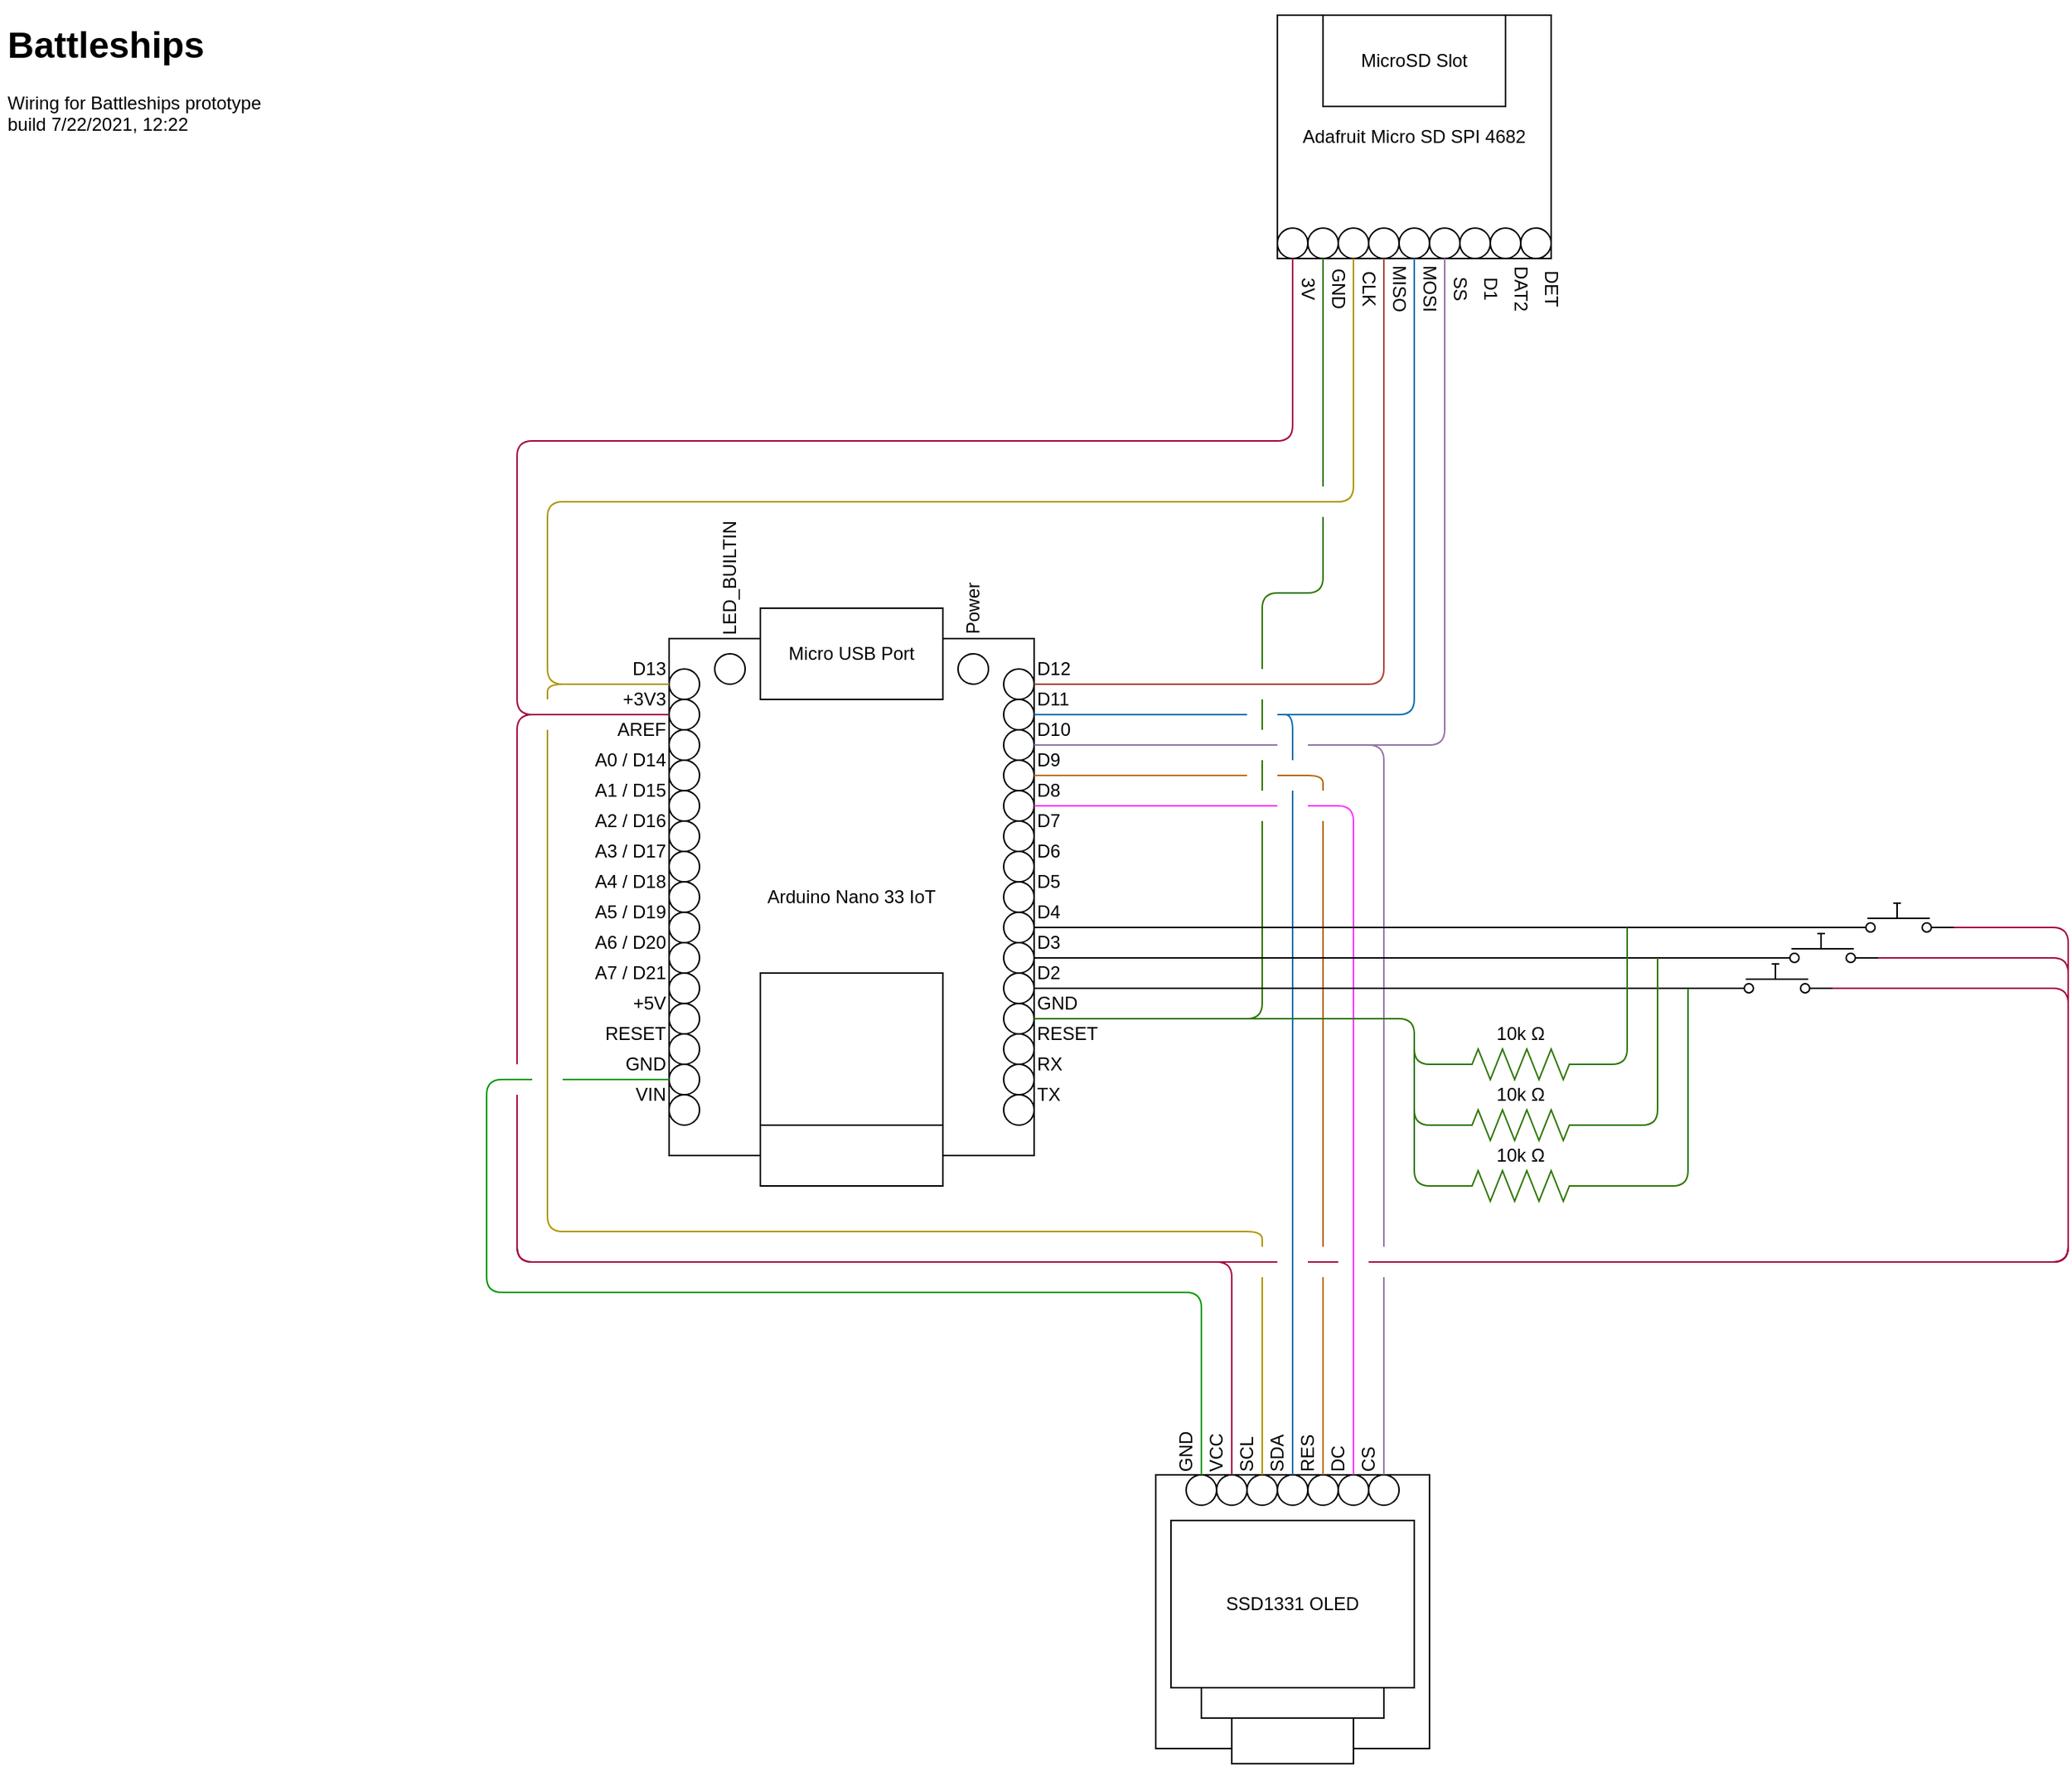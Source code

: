 <mxfile>
    <diagram id="_MnvUN-D74GrK0oXnusO" name="Page-1">
        <mxGraphModel dx="1454" dy="1358" grid="1" gridSize="10" guides="1" tooltips="1" connect="1" arrows="1" fold="1" page="0" pageScale="1" pageWidth="850" pageHeight="1100" math="0" shadow="0">
            <root>
                <mxCell id="0"/>
                <mxCell id="1" parent="0"/>
                <mxCell id="228" value="" style="rounded=0;whiteSpace=wrap;html=1;" parent="1" vertex="1">
                    <mxGeometry x="880" y="840" width="180" height="180" as="geometry"/>
                </mxCell>
                <mxCell id="374" value="" style="pointerEvents=1;verticalLabelPosition=bottom;shadow=0;dashed=0;align=center;html=1;verticalAlign=top;shape=mxgraph.electrical.resistors.resistor_2;direction=west;fillColor=#60a917;strokeColor=#2D7600;fontColor=#ffffff;" vertex="1" parent="1">
                    <mxGeometry x="1070" y="560" width="100" height="20" as="geometry"/>
                </mxCell>
                <mxCell id="159" value="Arduino" parent="0"/>
                <mxCell id="160" value="Arduino Nano 33 IoT" style="rounded=0;whiteSpace=wrap;html=1;" parent="159" vertex="1">
                    <mxGeometry x="560" y="290" width="240" height="340" as="geometry"/>
                </mxCell>
                <mxCell id="161" value="Micro USB Port" style="rounded=0;whiteSpace=wrap;html=1;" parent="159" vertex="1">
                    <mxGeometry x="620" y="270" width="120" height="60" as="geometry"/>
                </mxCell>
                <mxCell id="162" value="" style="rounded=0;whiteSpace=wrap;html=1;" parent="159" vertex="1">
                    <mxGeometry x="620" y="610" width="120" height="40" as="geometry"/>
                </mxCell>
                <mxCell id="163" value="" style="rounded=0;whiteSpace=wrap;html=1;" parent="159" vertex="1">
                    <mxGeometry x="620" y="510" width="120" height="100" as="geometry"/>
                </mxCell>
                <mxCell id="164" value="" style="ellipse;whiteSpace=wrap;html=1;aspect=fixed;" parent="159" vertex="1">
                    <mxGeometry x="780" y="310" width="20" height="20" as="geometry"/>
                </mxCell>
                <mxCell id="165" value="" style="ellipse;whiteSpace=wrap;html=1;aspect=fixed;" parent="159" vertex="1">
                    <mxGeometry x="780" y="330" width="20" height="20" as="geometry"/>
                </mxCell>
                <mxCell id="166" value="" style="ellipse;whiteSpace=wrap;html=1;aspect=fixed;" parent="159" vertex="1">
                    <mxGeometry x="780" y="350" width="20" height="20" as="geometry"/>
                </mxCell>
                <mxCell id="167" value="" style="ellipse;whiteSpace=wrap;html=1;aspect=fixed;" parent="159" vertex="1">
                    <mxGeometry x="780" y="370" width="20" height="20" as="geometry"/>
                </mxCell>
                <mxCell id="168" value="" style="ellipse;whiteSpace=wrap;html=1;aspect=fixed;" parent="159" vertex="1">
                    <mxGeometry x="780" y="390" width="20" height="20" as="geometry"/>
                </mxCell>
                <mxCell id="169" value="" style="ellipse;whiteSpace=wrap;html=1;aspect=fixed;" parent="159" vertex="1">
                    <mxGeometry x="780" y="410" width="20" height="20" as="geometry"/>
                </mxCell>
                <mxCell id="170" value="" style="ellipse;whiteSpace=wrap;html=1;aspect=fixed;" parent="159" vertex="1">
                    <mxGeometry x="780" y="430" width="20" height="20" as="geometry"/>
                </mxCell>
                <mxCell id="171" value="" style="ellipse;whiteSpace=wrap;html=1;aspect=fixed;" parent="159" vertex="1">
                    <mxGeometry x="780" y="450" width="20" height="20" as="geometry"/>
                </mxCell>
                <mxCell id="172" value="D12" style="text;html=1;strokeColor=none;fillColor=none;align=left;verticalAlign=middle;whiteSpace=wrap;rounded=0;" parent="159" vertex="1">
                    <mxGeometry x="800" y="300" width="40" height="20" as="geometry"/>
                </mxCell>
                <mxCell id="173" value="D11" style="text;html=1;strokeColor=none;fillColor=none;align=left;verticalAlign=middle;whiteSpace=wrap;rounded=0;" parent="159" vertex="1">
                    <mxGeometry x="800" y="320" width="40" height="20" as="geometry"/>
                </mxCell>
                <mxCell id="174" value="D10" style="text;html=1;strokeColor=none;fillColor=none;align=left;verticalAlign=middle;whiteSpace=wrap;rounded=0;" parent="159" vertex="1">
                    <mxGeometry x="800" y="340" width="40" height="20" as="geometry"/>
                </mxCell>
                <mxCell id="175" value="D9" style="text;html=1;strokeColor=none;fillColor=none;align=left;verticalAlign=middle;whiteSpace=wrap;rounded=0;" parent="159" vertex="1">
                    <mxGeometry x="800" y="360" width="40" height="20" as="geometry"/>
                </mxCell>
                <mxCell id="176" value="D8" style="text;html=1;strokeColor=none;fillColor=none;align=left;verticalAlign=middle;whiteSpace=wrap;rounded=0;" parent="159" vertex="1">
                    <mxGeometry x="800" y="380" width="40" height="20" as="geometry"/>
                </mxCell>
                <mxCell id="177" value="D7" style="text;html=1;strokeColor=none;fillColor=none;align=left;verticalAlign=middle;whiteSpace=wrap;rounded=0;" parent="159" vertex="1">
                    <mxGeometry x="800" y="400" width="40" height="20" as="geometry"/>
                </mxCell>
                <mxCell id="178" value="D6" style="text;html=1;strokeColor=none;fillColor=none;align=left;verticalAlign=middle;whiteSpace=wrap;rounded=0;" parent="159" vertex="1">
                    <mxGeometry x="800" y="420" width="40" height="20" as="geometry"/>
                </mxCell>
                <mxCell id="179" value="D5" style="text;html=1;strokeColor=none;fillColor=none;align=left;verticalAlign=middle;whiteSpace=wrap;rounded=0;" parent="159" vertex="1">
                    <mxGeometry x="800" y="440" width="40" height="20" as="geometry"/>
                </mxCell>
                <mxCell id="180" value="" style="ellipse;whiteSpace=wrap;html=1;aspect=fixed;" parent="159" vertex="1">
                    <mxGeometry x="780" y="470" width="20" height="20" as="geometry"/>
                </mxCell>
                <mxCell id="181" value="D4" style="text;html=1;strokeColor=none;fillColor=none;align=left;verticalAlign=middle;whiteSpace=wrap;rounded=0;" parent="159" vertex="1">
                    <mxGeometry x="800" y="460" width="40" height="20" as="geometry"/>
                </mxCell>
                <mxCell id="182" value="" style="ellipse;whiteSpace=wrap;html=1;aspect=fixed;" parent="159" vertex="1">
                    <mxGeometry x="780" y="490" width="20" height="20" as="geometry"/>
                </mxCell>
                <mxCell id="183" value="D3" style="text;html=1;strokeColor=none;fillColor=none;align=left;verticalAlign=middle;whiteSpace=wrap;rounded=0;" parent="159" vertex="1">
                    <mxGeometry x="800" y="480" width="40" height="20" as="geometry"/>
                </mxCell>
                <mxCell id="184" value="" style="ellipse;whiteSpace=wrap;html=1;aspect=fixed;" parent="159" vertex="1">
                    <mxGeometry x="780" y="510" width="20" height="20" as="geometry"/>
                </mxCell>
                <mxCell id="185" value="D2" style="text;html=1;strokeColor=none;fillColor=none;align=left;verticalAlign=middle;whiteSpace=wrap;rounded=0;" parent="159" vertex="1">
                    <mxGeometry x="800" y="500" width="40" height="20" as="geometry"/>
                </mxCell>
                <mxCell id="186" value="" style="ellipse;whiteSpace=wrap;html=1;aspect=fixed;" parent="159" vertex="1">
                    <mxGeometry x="780" y="530" width="20" height="20" as="geometry"/>
                </mxCell>
                <mxCell id="187" value="GND" style="text;html=1;strokeColor=none;fillColor=none;align=left;verticalAlign=middle;whiteSpace=wrap;rounded=0;" parent="159" vertex="1">
                    <mxGeometry x="800" y="520" width="40" height="20" as="geometry"/>
                </mxCell>
                <mxCell id="188" value="" style="ellipse;whiteSpace=wrap;html=1;aspect=fixed;" parent="159" vertex="1">
                    <mxGeometry x="780" y="550" width="20" height="20" as="geometry"/>
                </mxCell>
                <mxCell id="189" value="RESET" style="text;html=1;strokeColor=none;fillColor=none;align=left;verticalAlign=middle;whiteSpace=wrap;rounded=0;" parent="159" vertex="1">
                    <mxGeometry x="800" y="540" width="40" height="20" as="geometry"/>
                </mxCell>
                <mxCell id="190" value="" style="ellipse;whiteSpace=wrap;html=1;aspect=fixed;" parent="159" vertex="1">
                    <mxGeometry x="780" y="570" width="20" height="20" as="geometry"/>
                </mxCell>
                <mxCell id="191" value="RX" style="text;html=1;strokeColor=none;fillColor=none;align=left;verticalAlign=middle;whiteSpace=wrap;rounded=0;" parent="159" vertex="1">
                    <mxGeometry x="800" y="560" width="40" height="20" as="geometry"/>
                </mxCell>
                <mxCell id="192" value="" style="ellipse;whiteSpace=wrap;html=1;aspect=fixed;" parent="159" vertex="1">
                    <mxGeometry x="780" y="590" width="20" height="20" as="geometry"/>
                </mxCell>
                <mxCell id="193" value="TX" style="text;html=1;strokeColor=none;fillColor=none;align=left;verticalAlign=middle;whiteSpace=wrap;rounded=0;" parent="159" vertex="1">
                    <mxGeometry x="800" y="580" width="40" height="20" as="geometry"/>
                </mxCell>
                <mxCell id="194" value="" style="ellipse;whiteSpace=wrap;html=1;aspect=fixed;" parent="159" vertex="1">
                    <mxGeometry x="560" y="310" width="20" height="20" as="geometry"/>
                </mxCell>
                <mxCell id="195" value="" style="ellipse;whiteSpace=wrap;html=1;aspect=fixed;" parent="159" vertex="1">
                    <mxGeometry x="560" y="330" width="20" height="20" as="geometry"/>
                </mxCell>
                <mxCell id="196" value="" style="ellipse;whiteSpace=wrap;html=1;aspect=fixed;" parent="159" vertex="1">
                    <mxGeometry x="560" y="350" width="20" height="20" as="geometry"/>
                </mxCell>
                <mxCell id="197" value="" style="ellipse;whiteSpace=wrap;html=1;aspect=fixed;" parent="159" vertex="1">
                    <mxGeometry x="560" y="370" width="20" height="20" as="geometry"/>
                </mxCell>
                <mxCell id="198" value="" style="ellipse;whiteSpace=wrap;html=1;aspect=fixed;" parent="159" vertex="1">
                    <mxGeometry x="560" y="390" width="20" height="20" as="geometry"/>
                </mxCell>
                <mxCell id="199" value="" style="ellipse;whiteSpace=wrap;html=1;aspect=fixed;" parent="159" vertex="1">
                    <mxGeometry x="560" y="410" width="20" height="20" as="geometry"/>
                </mxCell>
                <mxCell id="200" value="" style="ellipse;whiteSpace=wrap;html=1;aspect=fixed;" parent="159" vertex="1">
                    <mxGeometry x="560" y="430" width="20" height="20" as="geometry"/>
                </mxCell>
                <mxCell id="201" value="" style="ellipse;whiteSpace=wrap;html=1;aspect=fixed;" parent="159" vertex="1">
                    <mxGeometry x="560" y="450" width="20" height="20" as="geometry"/>
                </mxCell>
                <mxCell id="202" value="" style="ellipse;whiteSpace=wrap;html=1;aspect=fixed;" parent="159" vertex="1">
                    <mxGeometry x="560" y="470" width="20" height="20" as="geometry"/>
                </mxCell>
                <mxCell id="203" value="" style="ellipse;whiteSpace=wrap;html=1;aspect=fixed;" parent="159" vertex="1">
                    <mxGeometry x="560" y="490" width="20" height="20" as="geometry"/>
                </mxCell>
                <mxCell id="204" value="" style="ellipse;whiteSpace=wrap;html=1;aspect=fixed;" parent="159" vertex="1">
                    <mxGeometry x="560" y="510" width="20" height="20" as="geometry"/>
                </mxCell>
                <mxCell id="205" value="" style="ellipse;whiteSpace=wrap;html=1;aspect=fixed;" parent="159" vertex="1">
                    <mxGeometry x="560" y="530" width="20" height="20" as="geometry"/>
                </mxCell>
                <mxCell id="206" value="" style="ellipse;whiteSpace=wrap;html=1;aspect=fixed;" parent="159" vertex="1">
                    <mxGeometry x="560" y="550" width="20" height="20" as="geometry"/>
                </mxCell>
                <mxCell id="207" value="" style="ellipse;whiteSpace=wrap;html=1;aspect=fixed;" parent="159" vertex="1">
                    <mxGeometry x="560" y="570" width="20" height="20" as="geometry"/>
                </mxCell>
                <mxCell id="208" value="" style="ellipse;whiteSpace=wrap;html=1;aspect=fixed;" parent="159" vertex="1">
                    <mxGeometry x="560" y="590" width="20" height="20" as="geometry"/>
                </mxCell>
                <mxCell id="209" value="D13" style="text;html=1;strokeColor=none;fillColor=none;align=right;verticalAlign=middle;whiteSpace=wrap;rounded=0;" parent="159" vertex="1">
                    <mxGeometry x="520" y="300" width="40" height="20" as="geometry"/>
                </mxCell>
                <mxCell id="210" value="+3V3" style="text;html=1;strokeColor=none;fillColor=none;align=right;verticalAlign=middle;whiteSpace=wrap;rounded=0;" parent="159" vertex="1">
                    <mxGeometry x="520" y="320" width="40" height="20" as="geometry"/>
                </mxCell>
                <mxCell id="211" value="AREF" style="text;html=1;strokeColor=none;fillColor=none;align=right;verticalAlign=middle;whiteSpace=wrap;rounded=0;" parent="159" vertex="1">
                    <mxGeometry x="520" y="340" width="40" height="20" as="geometry"/>
                </mxCell>
                <mxCell id="212" value="A0 / D14" style="text;html=1;strokeColor=none;fillColor=none;align=right;verticalAlign=middle;whiteSpace=wrap;rounded=0;" parent="159" vertex="1">
                    <mxGeometry x="510" y="360" width="50" height="20" as="geometry"/>
                </mxCell>
                <mxCell id="213" value="A1 / D15" style="text;html=1;strokeColor=none;fillColor=none;align=right;verticalAlign=middle;whiteSpace=wrap;rounded=0;" parent="159" vertex="1">
                    <mxGeometry x="510" y="380" width="50" height="20" as="geometry"/>
                </mxCell>
                <mxCell id="214" value="A2 / D16" style="text;html=1;strokeColor=none;fillColor=none;align=right;verticalAlign=middle;whiteSpace=wrap;rounded=0;" parent="159" vertex="1">
                    <mxGeometry x="510" y="400" width="50" height="20" as="geometry"/>
                </mxCell>
                <mxCell id="215" value="A3 / D17" style="text;html=1;strokeColor=none;fillColor=none;align=right;verticalAlign=middle;whiteSpace=wrap;rounded=0;" parent="159" vertex="1">
                    <mxGeometry x="510" y="420" width="50" height="20" as="geometry"/>
                </mxCell>
                <mxCell id="216" value="A4 / D18" style="text;html=1;strokeColor=none;fillColor=none;align=right;verticalAlign=middle;whiteSpace=wrap;rounded=0;" parent="159" vertex="1">
                    <mxGeometry x="510" y="440" width="50" height="20" as="geometry"/>
                </mxCell>
                <mxCell id="217" value="A5 / D19" style="text;html=1;strokeColor=none;fillColor=none;align=right;verticalAlign=middle;whiteSpace=wrap;rounded=0;" parent="159" vertex="1">
                    <mxGeometry x="510" y="460" width="50" height="20" as="geometry"/>
                </mxCell>
                <mxCell id="218" value="A6 / D20" style="text;html=1;strokeColor=none;fillColor=none;align=right;verticalAlign=middle;whiteSpace=wrap;rounded=0;" parent="159" vertex="1">
                    <mxGeometry x="510" y="480" width="50" height="20" as="geometry"/>
                </mxCell>
                <mxCell id="219" value="A7 / D21" style="text;html=1;strokeColor=none;fillColor=none;align=right;verticalAlign=middle;whiteSpace=wrap;rounded=0;" parent="159" vertex="1">
                    <mxGeometry x="510" y="500" width="50" height="20" as="geometry"/>
                </mxCell>
                <mxCell id="220" value="+5V" style="text;html=1;strokeColor=none;fillColor=none;align=right;verticalAlign=middle;whiteSpace=wrap;rounded=0;" parent="159" vertex="1">
                    <mxGeometry x="520" y="520" width="40" height="20" as="geometry"/>
                </mxCell>
                <mxCell id="221" value="RESET" style="text;html=1;strokeColor=none;fillColor=none;align=right;verticalAlign=middle;whiteSpace=wrap;rounded=0;" parent="159" vertex="1">
                    <mxGeometry x="520" y="540" width="40" height="20" as="geometry"/>
                </mxCell>
                <mxCell id="222" value="GND" style="text;html=1;strokeColor=none;fillColor=none;align=right;verticalAlign=middle;whiteSpace=wrap;rounded=0;" parent="159" vertex="1">
                    <mxGeometry x="520" y="560" width="40" height="20" as="geometry"/>
                </mxCell>
                <mxCell id="223" value="VIN" style="text;html=1;strokeColor=none;fillColor=none;align=right;verticalAlign=middle;whiteSpace=wrap;rounded=0;" parent="159" vertex="1">
                    <mxGeometry x="520" y="580" width="40" height="20" as="geometry"/>
                </mxCell>
                <mxCell id="224" value="" style="ellipse;whiteSpace=wrap;html=1;aspect=fixed;" parent="159" vertex="1">
                    <mxGeometry x="590" y="300" width="20" height="20" as="geometry"/>
                </mxCell>
                <mxCell id="225" value="" style="ellipse;whiteSpace=wrap;html=1;aspect=fixed;" parent="159" vertex="1">
                    <mxGeometry x="750" y="300" width="20" height="20" as="geometry"/>
                </mxCell>
                <mxCell id="226" value="LED_BUILTIN" style="text;html=1;strokeColor=none;fillColor=none;align=center;verticalAlign=middle;whiteSpace=wrap;rounded=0;rotation=-90;" parent="159" vertex="1">
                    <mxGeometry x="560" y="240" width="80" height="20" as="geometry"/>
                </mxCell>
                <mxCell id="227" value="Power" style="text;html=1;strokeColor=none;fillColor=none;align=center;verticalAlign=middle;whiteSpace=wrap;rounded=0;rotation=-90;" parent="159" vertex="1">
                    <mxGeometry x="740" y="260" width="40" height="20" as="geometry"/>
                </mxCell>
                <mxCell id="230" value="SSD1331 OLED" parent="0"/>
                <mxCell id="232" value="" style="ellipse;whiteSpace=wrap;html=1;aspect=fixed;" parent="230" vertex="1">
                    <mxGeometry x="900" y="840" width="20" height="20" as="geometry"/>
                </mxCell>
                <mxCell id="233" value="" style="ellipse;whiteSpace=wrap;html=1;aspect=fixed;" parent="230" vertex="1">
                    <mxGeometry x="920" y="840" width="20" height="20" as="geometry"/>
                </mxCell>
                <mxCell id="234" value="" style="ellipse;whiteSpace=wrap;html=1;aspect=fixed;" parent="230" vertex="1">
                    <mxGeometry x="940" y="840" width="20" height="20" as="geometry"/>
                </mxCell>
                <mxCell id="235" value="" style="ellipse;whiteSpace=wrap;html=1;aspect=fixed;" parent="230" vertex="1">
                    <mxGeometry x="960" y="840" width="20" height="20" as="geometry"/>
                </mxCell>
                <mxCell id="236" value="" style="ellipse;whiteSpace=wrap;html=1;aspect=fixed;" parent="230" vertex="1">
                    <mxGeometry x="980" y="840" width="20" height="20" as="geometry"/>
                </mxCell>
                <mxCell id="237" value="" style="ellipse;whiteSpace=wrap;html=1;aspect=fixed;" parent="230" vertex="1">
                    <mxGeometry x="1000" y="840" width="20" height="20" as="geometry"/>
                </mxCell>
                <mxCell id="239" value="" style="ellipse;whiteSpace=wrap;html=1;aspect=fixed;" parent="230" vertex="1">
                    <mxGeometry x="1020" y="840" width="20" height="20" as="geometry"/>
                </mxCell>
                <mxCell id="240" value="SSD1331 OLED" style="rounded=0;whiteSpace=wrap;html=1;" parent="230" vertex="1">
                    <mxGeometry x="890" y="870" width="160" height="110" as="geometry"/>
                </mxCell>
                <mxCell id="242" value="" style="rounded=0;whiteSpace=wrap;html=1;" parent="230" vertex="1">
                    <mxGeometry x="910" y="980" width="120" height="20" as="geometry"/>
                </mxCell>
                <mxCell id="243" value="" style="rounded=0;whiteSpace=wrap;html=1;" parent="230" vertex="1">
                    <mxGeometry x="930" y="1000" width="80" height="30" as="geometry"/>
                </mxCell>
                <mxCell id="244" value="GND" style="text;html=1;strokeColor=none;fillColor=none;align=left;verticalAlign=middle;whiteSpace=wrap;rounded=0;rotation=-90;" parent="230" vertex="1">
                    <mxGeometry x="880" y="810" width="40" height="20" as="geometry"/>
                </mxCell>
                <mxCell id="245" value="VCC" style="text;html=1;strokeColor=none;fillColor=none;align=left;verticalAlign=middle;whiteSpace=wrap;rounded=0;rotation=-90;" parent="230" vertex="1">
                    <mxGeometry x="900" y="810" width="40" height="20" as="geometry"/>
                </mxCell>
                <mxCell id="246" value="SCL" style="text;html=1;strokeColor=none;fillColor=none;align=left;verticalAlign=middle;whiteSpace=wrap;rounded=0;rotation=270;" parent="230" vertex="1">
                    <mxGeometry x="920" y="810" width="40" height="20" as="geometry"/>
                </mxCell>
                <mxCell id="247" value="SDA" style="text;html=1;strokeColor=none;fillColor=none;align=left;verticalAlign=middle;whiteSpace=wrap;rounded=0;rotation=-90;" parent="230" vertex="1">
                    <mxGeometry x="940" y="810" width="40" height="20" as="geometry"/>
                </mxCell>
                <mxCell id="248" value="RES" style="text;html=1;strokeColor=none;fillColor=none;align=left;verticalAlign=middle;whiteSpace=wrap;rounded=0;rotation=-90;" parent="230" vertex="1">
                    <mxGeometry x="960" y="810" width="40" height="20" as="geometry"/>
                </mxCell>
                <mxCell id="249" value="DC" style="text;html=1;strokeColor=none;fillColor=none;align=left;verticalAlign=middle;whiteSpace=wrap;rounded=0;rotation=-90;" parent="230" vertex="1">
                    <mxGeometry x="980" y="810" width="40" height="20" as="geometry"/>
                </mxCell>
                <mxCell id="250" value="CS" style="text;html=1;strokeColor=none;fillColor=none;align=left;verticalAlign=middle;whiteSpace=wrap;rounded=0;rotation=-90;" parent="230" vertex="1">
                    <mxGeometry x="1000" y="810" width="40" height="20" as="geometry"/>
                </mxCell>
                <mxCell id="251" value="SSD1331 OLED Wiring" parent="0"/>
                <mxCell id="252" value="" style="endArrow=none;html=1;exitX=0.5;exitY=0;exitDx=0;exitDy=0;fillColor=#60a917;strokeColor=#009900;" parent="251" source="232" edge="1">
                    <mxGeometry width="50" height="50" relative="1" as="geometry">
                        <mxPoint x="990" y="700" as="sourcePoint"/>
                        <mxPoint x="470" y="580" as="targetPoint"/>
                        <Array as="points">
                            <mxPoint x="910" y="720"/>
                            <mxPoint x="440" y="720"/>
                            <mxPoint x="440" y="580"/>
                        </Array>
                    </mxGeometry>
                </mxCell>
                <mxCell id="253" value="" style="endArrow=none;html=1;entryX=0;entryY=0.5;entryDx=0;entryDy=0;fillColor=#d80073;strokeColor=#A50040;" parent="251" target="195" edge="1">
                    <mxGeometry width="50" height="50" relative="1" as="geometry">
                        <mxPoint x="460" y="570" as="sourcePoint"/>
                        <mxPoint x="980" y="480" as="targetPoint"/>
                        <Array as="points">
                            <mxPoint x="460" y="340"/>
                        </Array>
                    </mxGeometry>
                </mxCell>
                <mxCell id="254" value="" style="endArrow=none;html=1;entryX=0.5;entryY=0;entryDx=0;entryDy=0;fillColor=#d80073;strokeColor=#A50040;" parent="251" target="233" edge="1">
                    <mxGeometry width="50" height="50" relative="1" as="geometry">
                        <mxPoint x="460" y="590" as="sourcePoint"/>
                        <mxPoint x="1000" y="640" as="targetPoint"/>
                        <Array as="points">
                            <mxPoint x="460" y="700"/>
                            <mxPoint x="930" y="700"/>
                        </Array>
                    </mxGeometry>
                </mxCell>
                <mxCell id="255" value="" style="endArrow=none;html=1;fillColor=#e3c800;strokeColor=#B09500;" parent="251" edge="1">
                    <mxGeometry width="50" height="50" relative="1" as="geometry">
                        <mxPoint x="950" y="690" as="sourcePoint"/>
                        <mxPoint x="480" y="350" as="targetPoint"/>
                        <Array as="points">
                            <mxPoint x="950" y="680"/>
                            <mxPoint x="480" y="680"/>
                        </Array>
                    </mxGeometry>
                </mxCell>
                <mxCell id="256" value="" style="endArrow=none;html=1;entryX=0;entryY=0.5;entryDx=0;entryDy=0;fillColor=#60a917;strokeColor=#009900;" parent="251" target="207" edge="1">
                    <mxGeometry width="50" height="50" relative="1" as="geometry">
                        <mxPoint x="490" y="580" as="sourcePoint"/>
                        <mxPoint x="370" y="540" as="targetPoint"/>
                    </mxGeometry>
                </mxCell>
                <mxCell id="257" value="" style="endArrow=none;html=1;entryX=0;entryY=0.5;entryDx=0;entryDy=0;fillColor=#e3c800;strokeColor=#B09500;" parent="251" target="194" edge="1">
                    <mxGeometry width="50" height="50" relative="1" as="geometry">
                        <mxPoint x="480" y="330" as="sourcePoint"/>
                        <mxPoint x="440" y="310" as="targetPoint"/>
                        <Array as="points">
                            <mxPoint x="480" y="320"/>
                        </Array>
                    </mxGeometry>
                </mxCell>
                <mxCell id="258" value="" style="endArrow=none;html=1;fillColor=#1ba1e2;strokeColor=#006EAF;" parent="251" edge="1">
                    <mxGeometry width="50" height="50" relative="1" as="geometry">
                        <mxPoint x="970" y="370" as="sourcePoint"/>
                        <mxPoint x="960" y="340" as="targetPoint"/>
                        <Array as="points">
                            <mxPoint x="970" y="340"/>
                        </Array>
                    </mxGeometry>
                </mxCell>
                <mxCell id="259" value="" style="endArrow=none;html=1;fillColor=#fad7ac;strokeColor=#b46504;" parent="251" edge="1">
                    <mxGeometry width="50" height="50" relative="1" as="geometry">
                        <mxPoint x="960" y="380" as="sourcePoint"/>
                        <mxPoint x="990" y="390" as="targetPoint"/>
                        <Array as="points">
                            <mxPoint x="990" y="380"/>
                        </Array>
                    </mxGeometry>
                </mxCell>
                <mxCell id="261" value="" style="endArrow=none;html=1;exitX=0.5;exitY=0;exitDx=0;exitDy=0;fillColor=#1ba1e2;strokeColor=#006EAF;" parent="251" source="235" edge="1">
                    <mxGeometry width="50" height="50" relative="1" as="geometry">
                        <mxPoint x="950" y="530" as="sourcePoint"/>
                        <mxPoint x="970" y="390" as="targetPoint"/>
                    </mxGeometry>
                </mxCell>
                <mxCell id="262" value="" style="endArrow=none;html=1;exitX=1;exitY=0.5;exitDx=0;exitDy=0;fillColor=#6d8764;strokeColor=#FF33FF;" parent="251" source="168" edge="1">
                    <mxGeometry width="50" height="50" relative="1" as="geometry">
                        <mxPoint x="1070" y="610" as="sourcePoint"/>
                        <mxPoint x="960" y="400" as="targetPoint"/>
                    </mxGeometry>
                </mxCell>
                <mxCell id="263" value="" style="endArrow=none;html=1;entryX=0.5;entryY=0;entryDx=0;entryDy=0;strokeColor=#FF33FF;" parent="251" target="237" edge="1">
                    <mxGeometry width="50" height="50" relative="1" as="geometry">
                        <mxPoint x="980" y="400" as="sourcePoint"/>
                        <mxPoint x="1080" y="440" as="targetPoint"/>
                        <Array as="points">
                            <mxPoint x="1010" y="400"/>
                        </Array>
                    </mxGeometry>
                </mxCell>
                <mxCell id="264" value="" style="endArrow=none;html=1;fillColor=#fad7ac;strokeColor=#b46504;" parent="251" edge="1">
                    <mxGeometry width="50" height="50" relative="1" as="geometry">
                        <mxPoint x="990" y="690" as="sourcePoint"/>
                        <mxPoint x="990" y="410" as="targetPoint"/>
                    </mxGeometry>
                </mxCell>
                <mxCell id="265" value="" style="endArrow=none;html=1;exitX=1;exitY=0.5;exitDx=0;exitDy=0;strokeColor=#9673a6;fillColor=#e1d5e7;" parent="251" source="166" edge="1">
                    <mxGeometry width="50" height="50" relative="1" as="geometry">
                        <mxPoint x="1070" y="410" as="sourcePoint"/>
                        <mxPoint x="960" y="360" as="targetPoint"/>
                    </mxGeometry>
                </mxCell>
                <mxCell id="266" value="" style="endArrow=none;html=1;strokeColor=#9673a6;fillColor=#e1d5e7;" parent="251" edge="1">
                    <mxGeometry width="50" height="50" relative="1" as="geometry">
                        <mxPoint x="980" y="360" as="sourcePoint"/>
                        <mxPoint x="1030" y="690" as="targetPoint"/>
                        <Array as="points">
                            <mxPoint x="1030" y="360"/>
                        </Array>
                    </mxGeometry>
                </mxCell>
                <mxCell id="333" value="" style="endArrow=none;html=1;exitX=1;exitY=0.5;exitDx=0;exitDy=0;strokeColor=#006EAF;" parent="251" source="165" edge="1">
                    <mxGeometry width="50" height="50" relative="1" as="geometry">
                        <mxPoint x="840" y="390" as="sourcePoint"/>
                        <mxPoint x="940" y="340" as="targetPoint"/>
                    </mxGeometry>
                </mxCell>
                <mxCell id="334" value="" style="endArrow=none;html=1;strokeColor=#BD7000;exitX=1;exitY=0.5;exitDx=0;exitDy=0;fillColor=#f0a30a;" parent="251" source="167" edge="1">
                    <mxGeometry width="50" height="50" relative="1" as="geometry">
                        <mxPoint x="860" y="420" as="sourcePoint"/>
                        <mxPoint x="940" y="380" as="targetPoint"/>
                    </mxGeometry>
                </mxCell>
                <mxCell id="393" value="" style="endArrow=none;html=1;exitX=0.5;exitY=0;exitDx=0;exitDy=0;fillColor=#e3c800;strokeColor=#B09500;" edge="1" parent="251" source="234">
                    <mxGeometry width="50" height="50" relative="1" as="geometry">
                        <mxPoint x="940" y="790" as="sourcePoint"/>
                        <mxPoint x="950" y="710" as="targetPoint"/>
                    </mxGeometry>
                </mxCell>
                <mxCell id="396" value="" style="endArrow=none;html=1;exitX=0.5;exitY=0;exitDx=0;exitDy=0;fillColor=#f0a30a;strokeColor=#BD7000;" edge="1" parent="251" source="236">
                    <mxGeometry width="50" height="50" relative="1" as="geometry">
                        <mxPoint x="840" y="810" as="sourcePoint"/>
                        <mxPoint x="990" y="710" as="targetPoint"/>
                    </mxGeometry>
                </mxCell>
                <mxCell id="399" value="" style="endArrow=none;html=1;exitX=0.5;exitY=0;exitDx=0;exitDy=0;fillColor=#e1d5e7;strokeColor=#9673a6;" edge="1" parent="251" source="239">
                    <mxGeometry width="50" height="50" relative="1" as="geometry">
                        <mxPoint x="1080" y="810" as="sourcePoint"/>
                        <mxPoint x="1030" y="710" as="targetPoint"/>
                    </mxGeometry>
                </mxCell>
                <mxCell id="297" value="Adafruit Micro SD SPI 4682" parent="0"/>
                <mxCell id="298" value="Adafruit Micro SD SPI 4682" style="rounded=0;whiteSpace=wrap;html=1;" parent="297" vertex="1">
                    <mxGeometry x="960" y="-120" width="180" height="160" as="geometry"/>
                </mxCell>
                <mxCell id="299" value="MicroSD Slot" style="rounded=0;whiteSpace=wrap;html=1;" parent="297" vertex="1">
                    <mxGeometry x="990" y="-120" width="120" height="60" as="geometry"/>
                </mxCell>
                <mxCell id="300" value="" style="ellipse;whiteSpace=wrap;html=1;aspect=fixed;" parent="297" vertex="1">
                    <mxGeometry x="960" y="20" width="20" height="20" as="geometry"/>
                </mxCell>
                <mxCell id="301" value="" style="ellipse;whiteSpace=wrap;html=1;aspect=fixed;" parent="297" vertex="1">
                    <mxGeometry x="980" y="20" width="20" height="20" as="geometry"/>
                </mxCell>
                <mxCell id="302" value="" style="ellipse;whiteSpace=wrap;html=1;aspect=fixed;" parent="297" vertex="1">
                    <mxGeometry x="1000" y="20" width="20" height="20" as="geometry"/>
                </mxCell>
                <mxCell id="303" value="" style="ellipse;whiteSpace=wrap;html=1;aspect=fixed;" parent="297" vertex="1">
                    <mxGeometry x="1020" y="20" width="20" height="20" as="geometry"/>
                </mxCell>
                <mxCell id="304" value="" style="ellipse;whiteSpace=wrap;html=1;aspect=fixed;" parent="297" vertex="1">
                    <mxGeometry x="1040" y="20" width="20" height="20" as="geometry"/>
                </mxCell>
                <mxCell id="305" value="" style="ellipse;whiteSpace=wrap;html=1;aspect=fixed;" parent="297" vertex="1">
                    <mxGeometry x="1060" y="20" width="20" height="20" as="geometry"/>
                </mxCell>
                <mxCell id="306" value="" style="ellipse;whiteSpace=wrap;html=1;aspect=fixed;" parent="297" vertex="1">
                    <mxGeometry x="1080" y="20" width="20" height="20" as="geometry"/>
                </mxCell>
                <mxCell id="307" value="" style="ellipse;whiteSpace=wrap;html=1;aspect=fixed;" parent="297" vertex="1">
                    <mxGeometry x="1100" y="20" width="20" height="20" as="geometry"/>
                </mxCell>
                <mxCell id="308" value="" style="ellipse;whiteSpace=wrap;html=1;aspect=fixed;" parent="297" vertex="1">
                    <mxGeometry x="1120" y="20" width="20" height="20" as="geometry"/>
                </mxCell>
                <mxCell id="309" value="3V" style="text;html=1;strokeColor=none;fillColor=none;align=center;verticalAlign=middle;whiteSpace=wrap;rounded=0;rotation=90;" parent="297" vertex="1">
                    <mxGeometry x="960" y="50" width="40" height="20" as="geometry"/>
                </mxCell>
                <mxCell id="310" value="CLK" style="text;html=1;strokeColor=none;fillColor=none;align=center;verticalAlign=middle;whiteSpace=wrap;rounded=0;rotation=90;" parent="297" vertex="1">
                    <mxGeometry x="1000" y="50" width="40" height="20" as="geometry"/>
                </mxCell>
                <mxCell id="311" value="MISO" style="text;html=1;strokeColor=none;fillColor=none;align=center;verticalAlign=middle;whiteSpace=wrap;rounded=0;rotation=90;" parent="297" vertex="1">
                    <mxGeometry x="1020" y="50" width="40" height="20" as="geometry"/>
                </mxCell>
                <mxCell id="312" value="MOSI" style="text;html=1;strokeColor=none;fillColor=none;align=center;verticalAlign=middle;whiteSpace=wrap;rounded=0;rotation=90;" parent="297" vertex="1">
                    <mxGeometry x="1040" y="50" width="40" height="20" as="geometry"/>
                </mxCell>
                <mxCell id="313" value="SS" style="text;html=1;strokeColor=none;fillColor=none;align=center;verticalAlign=middle;whiteSpace=wrap;rounded=0;rotation=90;" parent="297" vertex="1">
                    <mxGeometry x="1060" y="50" width="40" height="20" as="geometry"/>
                </mxCell>
                <mxCell id="314" value="D1" style="text;html=1;strokeColor=none;fillColor=none;align=center;verticalAlign=middle;whiteSpace=wrap;rounded=0;rotation=90;" parent="297" vertex="1">
                    <mxGeometry x="1080" y="50" width="40" height="20" as="geometry"/>
                </mxCell>
                <mxCell id="315" value="DAT2" style="text;html=1;strokeColor=none;fillColor=none;align=center;verticalAlign=middle;whiteSpace=wrap;rounded=0;rotation=90;" parent="297" vertex="1">
                    <mxGeometry x="1100" y="50" width="40" height="20" as="geometry"/>
                </mxCell>
                <mxCell id="316" value="DET" style="text;html=1;strokeColor=none;fillColor=none;align=center;verticalAlign=middle;whiteSpace=wrap;rounded=0;rotation=90;" parent="297" vertex="1">
                    <mxGeometry x="1120" y="50" width="40" height="20" as="geometry"/>
                </mxCell>
                <mxCell id="317" value="GND" style="text;html=1;strokeColor=none;fillColor=none;align=center;verticalAlign=middle;whiteSpace=wrap;rounded=0;rotation=90;" parent="297" vertex="1">
                    <mxGeometry x="980" y="50" width="40" height="20" as="geometry"/>
                </mxCell>
                <mxCell id="319" value="&lt;h1&gt;Battleships&lt;/h1&gt;&lt;p&gt;Wiring for Battleships prototype build&amp;nbsp;&lt;span&gt;7/22/2021, 12:22&lt;/span&gt;&lt;/p&gt;" style="text;html=1;strokeColor=none;fillColor=none;spacing=5;spacingTop=-20;whiteSpace=wrap;overflow=hidden;rounded=0;align=left;" parent="297" vertex="1">
                    <mxGeometry x="120" y="-120" width="190" height="120" as="geometry"/>
                </mxCell>
                <mxCell id="321" value="Adafruit Micro SD SPI 4682 Wiring" parent="0"/>
                <mxCell id="322" value="" style="endArrow=none;html=1;entryX=0.5;entryY=1;entryDx=0;entryDy=0;exitX=0;exitY=0.5;exitDx=0;exitDy=0;fillColor=#d80073;strokeColor=#A50040;" parent="321" source="195" target="300" edge="1">
                    <mxGeometry width="50" height="50" relative="1" as="geometry">
                        <mxPoint x="850" y="210" as="sourcePoint"/>
                        <mxPoint x="940" y="70" as="targetPoint"/>
                        <Array as="points">
                            <mxPoint x="460" y="340"/>
                            <mxPoint x="460" y="160"/>
                            <mxPoint x="970" y="160"/>
                        </Array>
                    </mxGeometry>
                </mxCell>
                <mxCell id="323" value="" style="endArrow=none;html=1;entryX=0.5;entryY=1;entryDx=0;entryDy=0;exitX=0;exitY=0.5;exitDx=0;exitDy=0;fillColor=#e3c800;strokeColor=#B09500;" parent="321" source="194" target="302" edge="1">
                    <mxGeometry width="50" height="50" relative="1" as="geometry">
                        <mxPoint x="1020" y="210" as="sourcePoint"/>
                        <mxPoint x="1070" y="160" as="targetPoint"/>
                        <Array as="points">
                            <mxPoint x="480" y="320"/>
                            <mxPoint x="480" y="200"/>
                            <mxPoint x="1010" y="200"/>
                        </Array>
                    </mxGeometry>
                </mxCell>
                <mxCell id="324" value="" style="endArrow=none;html=1;entryX=0.5;entryY=1;entryDx=0;entryDy=0;fillColor=#60a917;strokeColor=#2D7600;" parent="321" target="301" edge="1">
                    <mxGeometry width="50" height="50" relative="1" as="geometry">
                        <mxPoint x="990" y="190" as="sourcePoint"/>
                        <mxPoint x="1020" y="120" as="targetPoint"/>
                    </mxGeometry>
                </mxCell>
                <mxCell id="326" value="" style="endArrow=none;html=1;exitX=1;exitY=0.5;exitDx=0;exitDy=0;entryX=0.5;entryY=1;entryDx=0;entryDy=0;fillColor=#fad9d5;strokeColor=#ae4132;" parent="321" source="164" target="303" edge="1">
                    <mxGeometry width="50" height="50" relative="1" as="geometry">
                        <mxPoint x="860" y="320" as="sourcePoint"/>
                        <mxPoint x="1040" y="110" as="targetPoint"/>
                        <Array as="points">
                            <mxPoint x="1030" y="320"/>
                        </Array>
                    </mxGeometry>
                </mxCell>
                <mxCell id="327" value="" style="endArrow=none;html=1;entryX=0.5;entryY=1;entryDx=0;entryDy=0;fillColor=#0050ef;strokeColor=#006EAF;" parent="321" target="304" edge="1">
                    <mxGeometry width="50" height="50" relative="1" as="geometry">
                        <mxPoint x="960" y="340" as="sourcePoint"/>
                        <mxPoint x="1150" y="220" as="targetPoint"/>
                        <Array as="points">
                            <mxPoint x="1050" y="340"/>
                        </Array>
                    </mxGeometry>
                </mxCell>
                <mxCell id="328" value="" style="endArrow=none;html=1;entryX=0.5;entryY=1;entryDx=0;entryDy=0;strokeColor=#9673a6;fillColor=#e1d5e7;" parent="321" target="305" edge="1">
                    <mxGeometry width="50" height="50" relative="1" as="geometry">
                        <mxPoint x="980" y="360" as="sourcePoint"/>
                        <mxPoint x="1150" y="190" as="targetPoint"/>
                        <Array as="points">
                            <mxPoint x="1070" y="360"/>
                        </Array>
                    </mxGeometry>
                </mxCell>
                <mxCell id="329" value="" style="endArrow=none;html=1;strokeColor=#2D7600;fillColor=#60a917;" parent="321" edge="1">
                    <mxGeometry width="50" height="50" relative="1" as="geometry">
                        <mxPoint x="950" y="310" as="sourcePoint"/>
                        <mxPoint x="990" y="210" as="targetPoint"/>
                        <Array as="points">
                            <mxPoint x="950" y="260"/>
                            <mxPoint x="990" y="260"/>
                            <mxPoint x="990" y="240"/>
                        </Array>
                    </mxGeometry>
                </mxCell>
                <mxCell id="330" value="" style="endArrow=none;html=1;strokeColor=#2D7600;fillColor=#60a917;" parent="321" edge="1">
                    <mxGeometry width="50" height="50" relative="1" as="geometry">
                        <mxPoint x="950" y="350" as="sourcePoint"/>
                        <mxPoint x="950" y="330" as="targetPoint"/>
                    </mxGeometry>
                </mxCell>
                <mxCell id="331" value="" style="endArrow=none;html=1;strokeColor=#2D7600;fillColor=#60a917;" parent="321" edge="1">
                    <mxGeometry width="50" height="50" relative="1" as="geometry">
                        <mxPoint x="950" y="390" as="sourcePoint"/>
                        <mxPoint x="950" y="370" as="targetPoint"/>
                    </mxGeometry>
                </mxCell>
                <mxCell id="332" value="" style="endArrow=none;html=1;strokeColor=#2D7600;exitX=1;exitY=0.5;exitDx=0;exitDy=0;fillColor=#60a917;" parent="321" source="186" edge="1">
                    <mxGeometry width="50" height="50" relative="1" as="geometry">
                        <mxPoint x="890" y="490" as="sourcePoint"/>
                        <mxPoint x="950" y="410" as="targetPoint"/>
                        <Array as="points">
                            <mxPoint x="950" y="540"/>
                        </Array>
                    </mxGeometry>
                </mxCell>
                <mxCell id="361" value="Digital Buttons" parent="0"/>
                <mxCell id="362" value="" style="pointerEvents=1;verticalLabelPosition=bottom;shadow=0;dashed=0;align=center;html=1;verticalAlign=top;shape=mxgraph.electrical.electro-mechanical.push_switch_no;" vertex="1" parent="361">
                    <mxGeometry x="1330" y="464" width="75" height="19" as="geometry"/>
                </mxCell>
                <mxCell id="363" value="" style="pointerEvents=1;verticalLabelPosition=bottom;shadow=0;dashed=0;align=center;html=1;verticalAlign=top;shape=mxgraph.electrical.electro-mechanical.push_switch_no;" vertex="1" parent="361">
                    <mxGeometry x="1280" y="484" width="75" height="19" as="geometry"/>
                </mxCell>
                <mxCell id="364" value="" style="pointerEvents=1;verticalLabelPosition=bottom;shadow=0;dashed=0;align=center;html=1;verticalAlign=top;shape=mxgraph.electrical.electro-mechanical.push_switch_no;" vertex="1" parent="361">
                    <mxGeometry x="1250" y="504" width="75" height="19" as="geometry"/>
                </mxCell>
                <mxCell id="365" value="Digital Buttons Wiring" parent="0"/>
                <mxCell id="367" value="" style="endArrow=none;html=1;entryX=1;entryY=0.84;entryDx=0;entryDy=0;entryPerimeter=0;fillColor=#d80073;strokeColor=#A50040;" edge="1" parent="365" target="363">
                    <mxGeometry width="50" height="50" relative="1" as="geometry">
                        <mxPoint x="1020" y="700" as="sourcePoint"/>
                        <mxPoint x="1250" y="620" as="targetPoint"/>
                        <Array as="points">
                            <mxPoint x="1480" y="700"/>
                            <mxPoint x="1480" y="500"/>
                        </Array>
                    </mxGeometry>
                </mxCell>
                <mxCell id="368" value="" style="endArrow=none;html=1;entryX=1;entryY=0.84;entryDx=0;entryDy=0;entryPerimeter=0;fillColor=#d80073;strokeColor=#A50040;" edge="1" parent="365" target="364">
                    <mxGeometry width="50" height="50" relative="1" as="geometry">
                        <mxPoint x="1020" y="700" as="sourcePoint"/>
                        <mxPoint x="1300" y="570" as="targetPoint"/>
                        <Array as="points">
                            <mxPoint x="1480" y="700"/>
                            <mxPoint x="1480" y="520"/>
                        </Array>
                    </mxGeometry>
                </mxCell>
                <mxCell id="369" value="" style="endArrow=none;html=1;entryX=0;entryY=0.84;entryDx=0;entryDy=0;entryPerimeter=0;exitX=1;exitY=0.5;exitDx=0;exitDy=0;" edge="1" parent="365" source="180" target="362">
                    <mxGeometry width="50" height="50" relative="1" as="geometry">
                        <mxPoint x="850" y="510" as="sourcePoint"/>
                        <mxPoint x="900" y="460" as="targetPoint"/>
                    </mxGeometry>
                </mxCell>
                <mxCell id="371" value="" style="endArrow=none;html=1;entryX=0;entryY=0.84;entryDx=0;entryDy=0;entryPerimeter=0;exitX=1;exitY=0.5;exitDx=0;exitDy=0;" edge="1" parent="365" source="182" target="363">
                    <mxGeometry width="50" height="50" relative="1" as="geometry">
                        <mxPoint x="900" y="630" as="sourcePoint"/>
                        <mxPoint x="950" y="580" as="targetPoint"/>
                    </mxGeometry>
                </mxCell>
                <mxCell id="372" value="" style="endArrow=none;html=1;entryX=0;entryY=0.84;entryDx=0;entryDy=0;entryPerimeter=0;exitX=1;exitY=0.5;exitDx=0;exitDy=0;" edge="1" parent="365" source="184" target="364">
                    <mxGeometry width="50" height="50" relative="1" as="geometry">
                        <mxPoint x="880" y="640" as="sourcePoint"/>
                        <mxPoint x="930" y="590" as="targetPoint"/>
                    </mxGeometry>
                </mxCell>
                <mxCell id="375" value="" style="endArrow=none;html=1;exitX=1;exitY=0.5;exitDx=0;exitDy=0;entryX=1;entryY=0.5;entryDx=0;entryDy=0;entryPerimeter=0;fillColor=#60a917;strokeColor=#2D7600;" edge="1" parent="365" source="186" target="374">
                    <mxGeometry width="50" height="50" relative="1" as="geometry">
                        <mxPoint x="1050" y="570" as="sourcePoint"/>
                        <mxPoint x="1050" y="540" as="targetPoint"/>
                        <Array as="points">
                            <mxPoint x="1050" y="540"/>
                            <mxPoint x="1050" y="570"/>
                        </Array>
                    </mxGeometry>
                </mxCell>
                <mxCell id="376" value="" style="endArrow=none;html=1;exitX=0;exitY=0.5;exitDx=0;exitDy=0;exitPerimeter=0;fillColor=#60a917;strokeColor=#2D7600;" edge="1" parent="365" source="374">
                    <mxGeometry width="50" height="50" relative="1" as="geometry">
                        <mxPoint x="1160" y="610" as="sourcePoint"/>
                        <mxPoint x="1190" y="480" as="targetPoint"/>
                        <Array as="points">
                            <mxPoint x="1190" y="570"/>
                            <mxPoint x="1190" y="480"/>
                        </Array>
                    </mxGeometry>
                </mxCell>
                <mxCell id="377" value="10k Ω" style="text;html=1;strokeColor=none;fillColor=none;align=center;verticalAlign=middle;whiteSpace=wrap;rounded=0;" vertex="1" parent="365">
                    <mxGeometry x="1100" y="540" width="40" height="20" as="geometry"/>
                </mxCell>
                <mxCell id="385" value="" style="pointerEvents=1;verticalLabelPosition=bottom;shadow=0;dashed=0;align=center;html=1;verticalAlign=top;shape=mxgraph.electrical.resistors.resistor_2;direction=west;fillColor=#60a917;strokeColor=#2D7600;fontColor=#ffffff;" vertex="1" parent="365">
                    <mxGeometry x="1070" y="600" width="100" height="20" as="geometry"/>
                </mxCell>
                <mxCell id="386" value="10k Ω" style="text;html=1;strokeColor=none;fillColor=none;align=center;verticalAlign=middle;whiteSpace=wrap;rounded=0;" vertex="1" parent="365">
                    <mxGeometry x="1100" y="580" width="40" height="20" as="geometry"/>
                </mxCell>
                <mxCell id="387" value="" style="pointerEvents=1;verticalLabelPosition=bottom;shadow=0;dashed=0;align=center;html=1;verticalAlign=top;shape=mxgraph.electrical.resistors.resistor_2;direction=west;fillColor=#60a917;strokeColor=#2D7600;fontColor=#ffffff;" vertex="1" parent="365">
                    <mxGeometry x="1070" y="640" width="100" height="20" as="geometry"/>
                </mxCell>
                <mxCell id="388" value="10k Ω" style="text;html=1;strokeColor=none;fillColor=none;align=center;verticalAlign=middle;whiteSpace=wrap;rounded=0;" vertex="1" parent="365">
                    <mxGeometry x="1100" y="620" width="40" height="20" as="geometry"/>
                </mxCell>
                <mxCell id="389" value="" style="endArrow=none;html=1;exitX=1;exitY=0.5;exitDx=0;exitDy=0;exitPerimeter=0;fillColor=#60a917;strokeColor=#2D7600;" edge="1" parent="365" source="385">
                    <mxGeometry width="50" height="50" relative="1" as="geometry">
                        <mxPoint x="1050" y="640" as="sourcePoint"/>
                        <mxPoint x="1050" y="550" as="targetPoint"/>
                        <Array as="points">
                            <mxPoint x="1050" y="610"/>
                        </Array>
                    </mxGeometry>
                </mxCell>
                <mxCell id="390" value="" style="endArrow=none;html=1;exitX=1;exitY=0.5;exitDx=0;exitDy=0;exitPerimeter=0;fillColor=#60a917;strokeColor=#2D7600;" edge="1" parent="365" source="387">
                    <mxGeometry width="50" height="50" relative="1" as="geometry">
                        <mxPoint x="1030" y="680" as="sourcePoint"/>
                        <mxPoint x="1050" y="550" as="targetPoint"/>
                        <Array as="points">
                            <mxPoint x="1050" y="650"/>
                        </Array>
                    </mxGeometry>
                </mxCell>
                <mxCell id="391" value="" style="endArrow=none;html=1;exitX=0;exitY=0.5;exitDx=0;exitDy=0;exitPerimeter=0;fillColor=#60a917;strokeColor=#2D7600;" edge="1" parent="365" source="385">
                    <mxGeometry width="50" height="50" relative="1" as="geometry">
                        <mxPoint x="1210" y="620" as="sourcePoint"/>
                        <mxPoint x="1210" y="500" as="targetPoint"/>
                        <Array as="points">
                            <mxPoint x="1210" y="610"/>
                            <mxPoint x="1210" y="500"/>
                        </Array>
                    </mxGeometry>
                </mxCell>
                <mxCell id="392" value="" style="endArrow=none;html=1;exitX=0;exitY=0.5;exitDx=0;exitDy=0;exitPerimeter=0;fillColor=#60a917;strokeColor=#2D7600;" edge="1" parent="365" source="387">
                    <mxGeometry width="50" height="50" relative="1" as="geometry">
                        <mxPoint x="1230" y="660" as="sourcePoint"/>
                        <mxPoint x="1230" y="520" as="targetPoint"/>
                        <Array as="points">
                            <mxPoint x="1230" y="650"/>
                            <mxPoint x="1230" y="520"/>
                        </Array>
                    </mxGeometry>
                </mxCell>
                <mxCell id="395" value="" style="endArrow=none;html=1;fillColor=#d80073;strokeColor=#A50040;" edge="1" parent="365">
                    <mxGeometry width="50" height="50" relative="1" as="geometry">
                        <mxPoint x="960" y="700" as="sourcePoint"/>
                        <mxPoint x="460" y="590" as="targetPoint"/>
                        <Array as="points">
                            <mxPoint x="460" y="700"/>
                        </Array>
                    </mxGeometry>
                </mxCell>
                <mxCell id="397" value="" style="endArrow=none;html=1;fillColor=#d80073;strokeColor=#A50040;" edge="1" parent="365">
                    <mxGeometry width="50" height="50" relative="1" as="geometry">
                        <mxPoint x="1000" y="700" as="sourcePoint"/>
                        <mxPoint x="980" y="700" as="targetPoint"/>
                    </mxGeometry>
                </mxCell>
                <mxCell id="398" value="" style="endArrow=none;html=1;entryX=1;entryY=0.84;entryDx=0;entryDy=0;entryPerimeter=0;fillColor=#d80073;strokeColor=#A50040;" edge="1" parent="365" target="362">
                    <mxGeometry width="50" height="50" relative="1" as="geometry">
                        <mxPoint x="1020" y="700" as="sourcePoint"/>
                        <mxPoint x="1520" y="600" as="targetPoint"/>
                        <Array as="points">
                            <mxPoint x="1480" y="700"/>
                            <mxPoint x="1480" y="480"/>
                        </Array>
                    </mxGeometry>
                </mxCell>
            </root>
        </mxGraphModel>
    </diagram>
</mxfile>